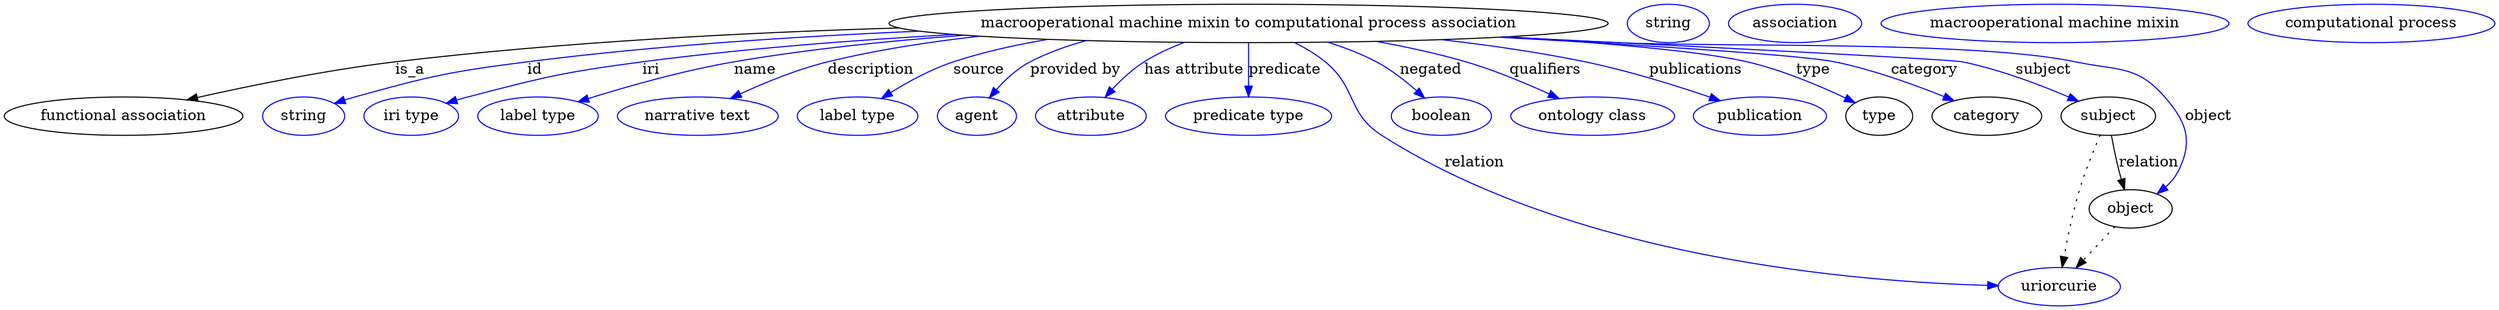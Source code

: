 digraph {
	graph [bb="0,0,2336.5,283"];
	node [label="\N"];
	"macrooperational machine mixin to computational process association"	[height=0.5,
		label="macrooperational machine mixin to computational process association",
		pos="1166.8,265",
		width=9.37];
	"functional association"	[height=0.5,
		pos="111.79,178",
		width=3.1053];
	"macrooperational machine mixin to computational process association" -> "functional association"	[label=is_a,
		lp="379.79,221.5",
		pos="e,171.17,193.33 838.52,260.81 693.25,256.52 520.59,247.51 365.79,229 302.72,221.46 231.88,207 181.06,195.57"];
	id	[color=blue,
		height=0.5,
		label=string,
		pos="279.79,178",
		width=1.0652];
	"macrooperational machine mixin to computational process association" -> id	[color=blue,
		label=id,
		lp="496.79,221.5",
		pos="e,308.77,190 857.98,257.75 742.16,252.86 609.61,244.21 489.79,229 416.9,219.74 398.59,215.65 327.79,196 324.68,195.14 321.48,194.17 \
318.28,193.16",
		style=solid];
	iri	[color=blue,
		height=0.5,
		label="iri type",
		pos="380.79,178",
		width=1.2277];
	"macrooperational machine mixin to computational process association" -> iri	[color=blue,
		label=iri,
		lp="605.79,221.5",
		pos="e,413.7,190.19 890.76,254.65 797.46,249.46 692.86,241.43 597.79,229 524.07,219.36 505.75,214.72 433.79,196 430.41,195.12 426.94,\
194.15 423.45,193.14",
		style=solid];
	name	[color=blue,
		height=0.5,
		label="label type",
		pos="499.79,178",
		width=1.5707];
	"macrooperational machine mixin to computational process association" -> name	[color=blue,
		label=name,
		lp="703.79,221.5",
		pos="e,537.37,191.51 900.27,253.93 829.57,248.74 753.51,240.88 683.79,229 636.66,220.97 584.15,206.08 547.32,194.64",
		style=solid];
	description	[color=blue,
		height=0.5,
		label="narrative text",
		pos="649.79,178",
		width=2.0943];
	"macrooperational machine mixin to computational process association" -> description	[color=blue,
		label=description,
		lp="812.29,221.5",
		pos="e,680.52,194.62 914.45,253.03 866.65,247.75 817.36,240.09 771.79,229 743.45,222.1 713.09,209.68 689.74,198.95",
		style=solid];
	source	[color=blue,
		height=0.5,
		label="label type",
		pos="799.79,178",
		width=1.5707];
	"macrooperational machine mixin to computational process association" -> source	[color=blue,
		label=source,
		lp="913.79,221.5",
		pos="e,822.35,194.74 978.39,250.03 948.33,245 917.89,238.2 889.79,229 869.15,222.24 847.83,210.64 831.12,200.31",
		style=solid];
	"provided by"	[color=blue,
		height=0.5,
		label=agent,
		pos="911.79,178",
		width=1.0291];
	"macrooperational machine mixin to computational process association" -> "provided by"	[color=blue,
		label="provided by",
		lp="1004.3,221.5",
		pos="e,923.49,195.15 1014.4,248.89 996.12,243.94 978.15,237.46 961.79,229 949.69,222.74 938.69,212.52 930.11,202.94",
		style=solid];
	"has attribute"	[color=blue,
		height=0.5,
		label=attribute,
		pos="1018.8,178",
		width=1.4443];
	"macrooperational machine mixin to computational process association" -> "has attribute"	[color=blue,
		label="has attribute",
		lp="1115.8,221.5",
		pos="e,1032.1,195.77 1106.5,247.22 1093.6,242.33 1080.3,236.29 1068.8,229 1057.9,222.09 1047.5,212.42 1039,203.42",
		style=solid];
	predicate	[color=blue,
		height=0.5,
		label="predicate type",
		pos="1166.8,178",
		width=2.1665];
	"macrooperational machine mixin to computational process association" -> predicate	[color=blue,
		label=predicate,
		lp="1200.8,221.5",
		pos="e,1166.8,196.18 1166.8,246.8 1166.8,235.16 1166.8,219.55 1166.8,206.24",
		style=solid];
	relation	[color=blue,
		height=0.5,
		label=uriorcurie,
		pos="1926.8,18",
		width=1.5887];
	"macrooperational machine mixin to computational process association" -> relation	[color=blue,
		label=relation,
		lp="1378.8,134.5",
		pos="e,1869.3,19.01 1209.9,247.08 1219.9,242.08 1230.2,236.03 1238.8,229 1268.8,204.56 1259.2,180.77 1291.8,160 1473.4,44.341 1736.7,\
22.749 1859.3,19.262",
		style=solid];
	negated	[color=blue,
		height=0.5,
		label=boolean,
		pos="1347.8,178",
		width=1.2999];
	"macrooperational machine mixin to computational process association" -> negated	[color=blue,
		label=negated,
		lp="1337.8,221.5",
		pos="e,1332,194.99 1241,247.44 1256.6,242.57 1272.6,236.49 1286.8,229 1300.3,221.88 1313.6,211.46 1324.4,201.98",
		style=solid];
	qualifiers	[color=blue,
		height=0.5,
		label="ontology class",
		pos="1488.8,178",
		width=2.1304];
	"macrooperational machine mixin to computational process association" -> qualifiers	[color=blue,
		label=qualifiers,
		lp="1444.3,221.5",
		pos="e,1457.5,194.62 1286.8,248.16 1314.6,243.18 1344,236.86 1370.8,229 1397.3,221.22 1425.9,209.21 1448.3,198.91",
		style=solid];
	publications	[color=blue,
		height=0.5,
		label=publication,
		pos="1645.8,178",
		width=1.7332];
	"macrooperational machine mixin to computational process association" -> publications	[color=blue,
		label=publications,
		lp="1585.8,221.5",
		pos="e,1608.5,192.53 1347.2,249.77 1391.5,244.68 1438.5,237.92 1481.8,229 1521.9,220.72 1566.4,206.88 1598.8,195.85",
		style=solid];
	type	[height=0.5,
		pos="1757.8,178",
		width=0.86659];
	"macrooperational machine mixin to computational process association" -> type	[color=blue,
		label=type,
		lp="1695.8,221.5",
		pos="e,1735.2,190.64 1409.2,252.48 1499.5,246.78 1590.6,238.96 1633.8,229 1666.3,221.5 1701.5,206.63 1726,195.05",
		style=solid];
	category	[height=0.5,
		pos="1858.8,178",
		width=1.4263];
	"macrooperational machine mixin to computational process association" -> category	[color=blue,
		label=category,
		lp="1800.3,221.5",
		pos="e,1828,192.54 1401,252.04 1535.8,244.63 1684.5,235.35 1715.8,229 1751.4,221.78 1790.3,207.78 1818.4,196.43",
		style=solid];
	subject	[height=0.5,
		pos="1972.8,178",
		width=1.2277];
	"macrooperational machine mixin to computational process association" -> subject	[color=blue,
		label=subject,
		lp="1911.8,221.5",
		pos="e,1944.9,191.97 1406.2,252.3 1593.8,243 1825,231.19 1835.8,229 1870.6,221.91 1908.4,207.57 1935.4,196.07",
		style=solid];
	object	[height=0.5,
		pos="1993.8,91",
		width=1.0832];
	"macrooperational machine mixin to computational process association" -> object	[color=blue,
		label=object,
		lp="2066.8,178",
		pos="e,2018.7,105.25 1403.8,252.17 1440.6,250.39 1478.2,248.62 1513.8,247 1608.9,242.67 1848.7,248.68 1941.8,229 1981,220.71 1999.5,226.25 \
2025.8,196 2046.3,172.46 2052.5,155.03 2038.8,127 2035.9,121.17 2031.6,116.02 2026.7,111.6",
		style=solid];
	association_type	[color=blue,
		height=0.5,
		label=string,
		pos="1560.8,265",
		width=1.0652];
	association_category	[color=blue,
		height=0.5,
		label=association,
		pos="1679.8,265",
		width=1.7332];
	subject -> relation	[pos="e,1929.5,36.136 1965.2,160.24 1959.3,146.64 1951.2,126.88 1945.8,109 1939.5,88.265 1934.6,64.241 1931.3,46.231",
		style=dotted];
	subject -> object	[label=relation,
		lp="2010.8,134.5",
		pos="e,1988,108.98 1975.8,159.77 1977.6,150.09 1980,137.8 1982.8,127 1983.5,124.32 1984.2,121.53 1985.1,118.76"];
	"functional association_subject"	[color=blue,
		height=0.5,
		label="macrooperational machine mixin",
		pos="1923.8,265",
		width=4.5315];
	object -> relation	[pos="e,1942.6,35.702 1978.9,74.243 1970.3,65.127 1959.3,53.465 1949.6,43.208",
		style=dotted];
	"macrooperational machine mixin to computational process association_object"	[color=blue,
		height=0.5,
		label="computational process",
		pos="2220.8,265",
		width=3.2136];
}
